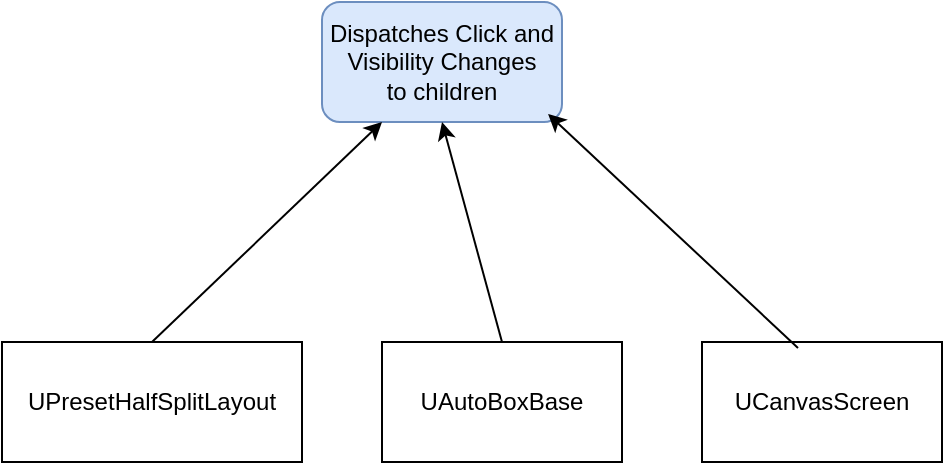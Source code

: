<mxfile version="28.0.7">
  <diagram name="Seite-1" id="W5joz7j5b4LiC9QUR8ZA">
    <mxGraphModel dx="921" dy="584" grid="1" gridSize="10" guides="1" tooltips="1" connect="1" arrows="1" fold="1" page="1" pageScale="1" pageWidth="827" pageHeight="1169" math="0" shadow="0">
      <root>
        <mxCell id="0" />
        <mxCell id="1" parent="0" />
        <mxCell id="NPV1oowaReKAi_1p3zME-3" value="UAutoBoxBase" style="rounded=0;whiteSpace=wrap;html=1;" vertex="1" parent="1">
          <mxGeometry x="340" y="300" width="120" height="60" as="geometry" />
        </mxCell>
        <mxCell id="NPV1oowaReKAi_1p3zME-4" value="UCanvasScreen" style="rounded=0;whiteSpace=wrap;html=1;" vertex="1" parent="1">
          <mxGeometry x="500" y="300" width="120" height="60" as="geometry" />
        </mxCell>
        <mxCell id="NPV1oowaReKAi_1p3zME-5" value="Dispatches Click and Visibility Changes&lt;div&gt;to children&lt;/div&gt;" style="rounded=1;whiteSpace=wrap;html=1;fillColor=#dae8fc;strokeColor=#6c8ebf;" vertex="1" parent="1">
          <mxGeometry x="310" y="130" width="120" height="60" as="geometry" />
        </mxCell>
        <mxCell id="NPV1oowaReKAi_1p3zME-6" value="UPresetHalfSplitLayout" style="rounded=0;whiteSpace=wrap;html=1;" vertex="1" parent="1">
          <mxGeometry x="150" y="300" width="150" height="60" as="geometry" />
        </mxCell>
        <mxCell id="NPV1oowaReKAi_1p3zME-8" value="" style="endArrow=classic;html=1;rounded=0;exitX=0.5;exitY=0;exitDx=0;exitDy=0;entryX=0.25;entryY=1;entryDx=0;entryDy=0;" edge="1" parent="1" source="NPV1oowaReKAi_1p3zME-6" target="NPV1oowaReKAi_1p3zME-5">
          <mxGeometry width="50" height="50" relative="1" as="geometry">
            <mxPoint x="390" y="330" as="sourcePoint" />
            <mxPoint x="440" y="280" as="targetPoint" />
          </mxGeometry>
        </mxCell>
        <mxCell id="NPV1oowaReKAi_1p3zME-9" value="" style="endArrow=classic;html=1;rounded=0;exitX=0.5;exitY=0;exitDx=0;exitDy=0;entryX=0.5;entryY=1;entryDx=0;entryDy=0;" edge="1" parent="1" source="NPV1oowaReKAi_1p3zME-3" target="NPV1oowaReKAi_1p3zME-5">
          <mxGeometry width="50" height="50" relative="1" as="geometry">
            <mxPoint x="390" y="330" as="sourcePoint" />
            <mxPoint x="440" y="280" as="targetPoint" />
          </mxGeometry>
        </mxCell>
        <mxCell id="NPV1oowaReKAi_1p3zME-10" value="" style="endArrow=classic;html=1;rounded=0;exitX=0.4;exitY=0.05;exitDx=0;exitDy=0;exitPerimeter=0;entryX=0.942;entryY=0.933;entryDx=0;entryDy=0;entryPerimeter=0;" edge="1" parent="1" source="NPV1oowaReKAi_1p3zME-4" target="NPV1oowaReKAi_1p3zME-5">
          <mxGeometry width="50" height="50" relative="1" as="geometry">
            <mxPoint x="390" y="330" as="sourcePoint" />
            <mxPoint x="440" y="280" as="targetPoint" />
          </mxGeometry>
        </mxCell>
      </root>
    </mxGraphModel>
  </diagram>
</mxfile>
